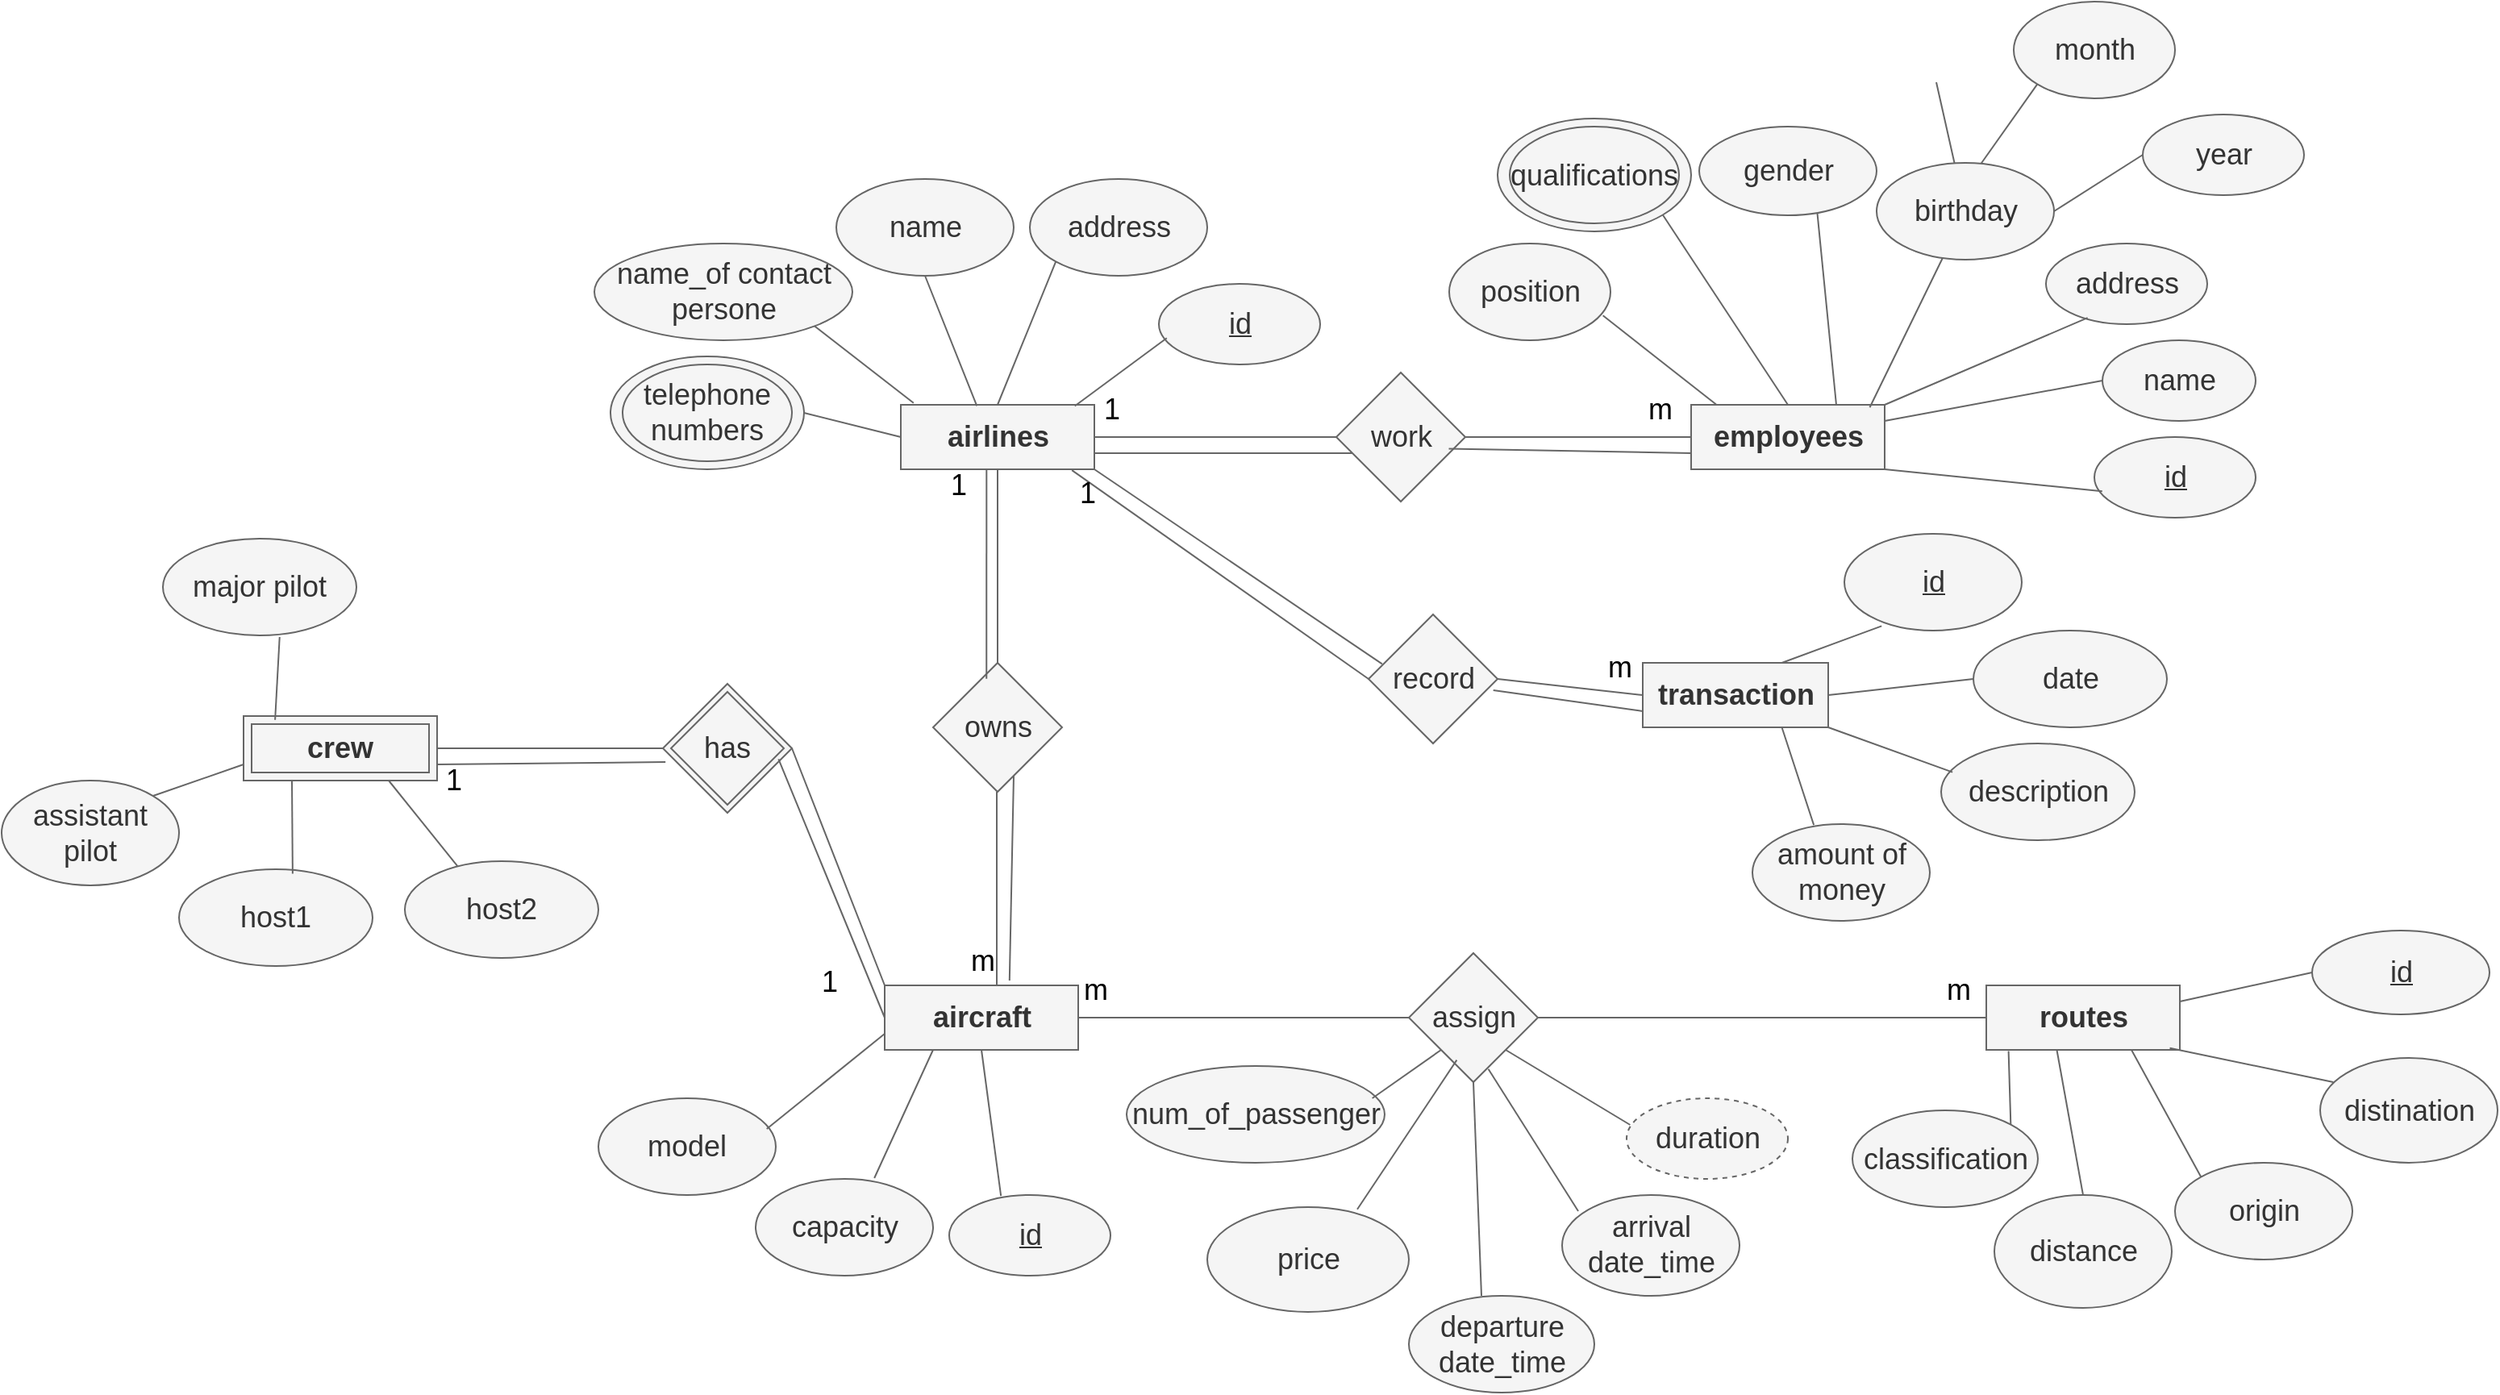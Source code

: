 <mxfile version="21.6.6" type="github">
  <diagram name="Page-1" id="HtAcLtHkczY1ligh3v8u">
    <mxGraphModel dx="792" dy="434" grid="1" gridSize="10" guides="1" tooltips="1" connect="1" arrows="1" fold="1" page="1" pageScale="1" pageWidth="850" pageHeight="1100" math="0" shadow="0">
      <root>
        <mxCell id="0" />
        <mxCell id="1" parent="0" />
        <mxCell id="fxuuurCv_EN5jlDv2_y5-1" value="&lt;b&gt;airlines&lt;/b&gt;" style="rounded=0;whiteSpace=wrap;html=1;fillColor=#f5f5f5;fontColor=#333333;strokeColor=#666666;fontSize=18;" vertex="1" parent="1">
          <mxGeometry x="927.5" y="410" width="120" height="40" as="geometry" />
        </mxCell>
        <mxCell id="fxuuurCv_EN5jlDv2_y5-2" value="&lt;u style=&quot;font-size: 18px;&quot;&gt;id&lt;/u&gt;" style="ellipse;whiteSpace=wrap;html=1;fillColor=#f5f5f5;fontColor=#333333;strokeColor=#666666;fontSize=18;" vertex="1" parent="1">
          <mxGeometry x="1087.5" y="335" width="100" height="50" as="geometry" />
        </mxCell>
        <mxCell id="fxuuurCv_EN5jlDv2_y5-3" value="name" style="ellipse;whiteSpace=wrap;html=1;fillColor=#f5f5f5;fontColor=#333333;strokeColor=#666666;fontSize=18;" vertex="1" parent="1">
          <mxGeometry x="887.5" y="270" width="110" height="60" as="geometry" />
        </mxCell>
        <mxCell id="fxuuurCv_EN5jlDv2_y5-4" value="address" style="ellipse;whiteSpace=wrap;html=1;fillColor=#f5f5f5;fontColor=#333333;strokeColor=#666666;fontSize=18;" vertex="1" parent="1">
          <mxGeometry x="1007.5" y="270" width="110" height="60" as="geometry" />
        </mxCell>
        <mxCell id="fxuuurCv_EN5jlDv2_y5-5" value="name_of contact persone" style="ellipse;whiteSpace=wrap;html=1;fillColor=#f5f5f5;fontColor=#333333;strokeColor=#666666;fontSize=18;" vertex="1" parent="1">
          <mxGeometry x="737.5" y="310" width="160" height="60" as="geometry" />
        </mxCell>
        <mxCell id="fxuuurCv_EN5jlDv2_y5-6" value="" style="ellipse;whiteSpace=wrap;html=1;fillColor=#f5f5f5;fontColor=#333333;strokeColor=#666666;fontSize=18;" vertex="1" parent="1">
          <mxGeometry x="747.5" y="380" width="120" height="70" as="geometry" />
        </mxCell>
        <mxCell id="fxuuurCv_EN5jlDv2_y5-7" value="telephone numbers" style="ellipse;whiteSpace=wrap;html=1;fillColor=#f5f5f5;fontColor=#333333;strokeColor=#666666;fontSize=18;" vertex="1" parent="1">
          <mxGeometry x="755" y="385" width="105" height="60" as="geometry" />
        </mxCell>
        <mxCell id="fxuuurCv_EN5jlDv2_y5-8" value="" style="endArrow=none;html=1;rounded=0;exitX=0.393;exitY=0.018;exitDx=0;exitDy=0;exitPerimeter=0;entryX=0.5;entryY=1;entryDx=0;entryDy=0;fillColor=#f5f5f5;strokeColor=#666666;fontSize=18;" edge="1" parent="1" source="fxuuurCv_EN5jlDv2_y5-1" target="fxuuurCv_EN5jlDv2_y5-3">
          <mxGeometry width="50" height="50" relative="1" as="geometry">
            <mxPoint x="887.5" y="380" as="sourcePoint" />
            <mxPoint x="937.5" y="330" as="targetPoint" />
          </mxGeometry>
        </mxCell>
        <mxCell id="fxuuurCv_EN5jlDv2_y5-9" value="" style="endArrow=none;html=1;rounded=0;exitX=0.066;exitY=-0.029;exitDx=0;exitDy=0;exitPerimeter=0;entryX=1;entryY=1;entryDx=0;entryDy=0;fillColor=#f5f5f5;strokeColor=#666666;fontSize=18;" edge="1" parent="1" source="fxuuurCv_EN5jlDv2_y5-1" target="fxuuurCv_EN5jlDv2_y5-5">
          <mxGeometry width="50" height="50" relative="1" as="geometry">
            <mxPoint x="847.5" y="420" as="sourcePoint" />
            <mxPoint x="897.5" y="370" as="targetPoint" />
          </mxGeometry>
        </mxCell>
        <mxCell id="fxuuurCv_EN5jlDv2_y5-10" value="" style="endArrow=none;html=1;rounded=0;exitX=0;exitY=0.5;exitDx=0;exitDy=0;entryX=1;entryY=0.5;entryDx=0;entryDy=0;fillColor=#f5f5f5;strokeColor=#666666;fontSize=18;" edge="1" parent="1" source="fxuuurCv_EN5jlDv2_y5-1" target="fxuuurCv_EN5jlDv2_y5-6">
          <mxGeometry width="50" height="50" relative="1" as="geometry">
            <mxPoint x="945.5" y="419" as="sourcePoint" />
            <mxPoint x="891.5" y="371" as="targetPoint" />
          </mxGeometry>
        </mxCell>
        <mxCell id="fxuuurCv_EN5jlDv2_y5-11" value="" style="endArrow=none;html=1;rounded=0;exitX=0.5;exitY=0;exitDx=0;exitDy=0;entryX=0;entryY=1;entryDx=0;entryDy=0;fillColor=#f5f5f5;strokeColor=#666666;fontSize=18;" edge="1" parent="1" source="fxuuurCv_EN5jlDv2_y5-1" target="fxuuurCv_EN5jlDv2_y5-4">
          <mxGeometry width="50" height="50" relative="1" as="geometry">
            <mxPoint x="955.5" y="429" as="sourcePoint" />
            <mxPoint x="1032.5" y="330" as="targetPoint" />
          </mxGeometry>
        </mxCell>
        <mxCell id="fxuuurCv_EN5jlDv2_y5-12" value="" style="endArrow=none;html=1;rounded=0;exitX=0.049;exitY=0.673;exitDx=0;exitDy=0;exitPerimeter=0;entryX=0.899;entryY=0.018;entryDx=0;entryDy=0;entryPerimeter=0;fillColor=#f5f5f5;strokeColor=#666666;fontSize=18;" edge="1" parent="1" source="fxuuurCv_EN5jlDv2_y5-2" target="fxuuurCv_EN5jlDv2_y5-1">
          <mxGeometry width="50" height="50" relative="1" as="geometry">
            <mxPoint x="965.5" y="439" as="sourcePoint" />
            <mxPoint x="911.5" y="391" as="targetPoint" />
          </mxGeometry>
        </mxCell>
        <mxCell id="fxuuurCv_EN5jlDv2_y5-13" value="&lt;b&gt;employees&lt;/b&gt;" style="rounded=0;whiteSpace=wrap;html=1;fillColor=#f5f5f5;fontColor=#333333;strokeColor=#666666;fontSize=18;" vertex="1" parent="1">
          <mxGeometry x="1417.5" y="410" width="120" height="40" as="geometry" />
        </mxCell>
        <mxCell id="fxuuurCv_EN5jlDv2_y5-14" value="&lt;u style=&quot;font-size: 18px;&quot;&gt;id&lt;/u&gt;" style="ellipse;whiteSpace=wrap;html=1;fillColor=#f5f5f5;fontColor=#333333;strokeColor=#666666;fontSize=18;" vertex="1" parent="1">
          <mxGeometry x="1667.5" y="430" width="100" height="50" as="geometry" />
        </mxCell>
        <mxCell id="fxuuurCv_EN5jlDv2_y5-15" value="name" style="ellipse;whiteSpace=wrap;html=1;fillColor=#f5f5f5;fontColor=#333333;strokeColor=#666666;fontSize=18;" vertex="1" parent="1">
          <mxGeometry x="1672.5" y="370" width="95" height="50" as="geometry" />
        </mxCell>
        <mxCell id="fxuuurCv_EN5jlDv2_y5-16" value="address" style="ellipse;whiteSpace=wrap;html=1;fillColor=#f5f5f5;fontColor=#333333;strokeColor=#666666;fontSize=18;" vertex="1" parent="1">
          <mxGeometry x="1637.5" y="310" width="100" height="50" as="geometry" />
        </mxCell>
        <mxCell id="fxuuurCv_EN5jlDv2_y5-17" value="birthday" style="ellipse;whiteSpace=wrap;html=1;fillColor=#f5f5f5;fontColor=#333333;strokeColor=#666666;fontSize=18;" vertex="1" parent="1">
          <mxGeometry x="1532.5" y="260" width="110" height="60" as="geometry" />
        </mxCell>
        <mxCell id="fxuuurCv_EN5jlDv2_y5-18" value="" style="ellipse;whiteSpace=wrap;html=1;fillColor=#f5f5f5;fontColor=#333333;strokeColor=#666666;fontSize=18;" vertex="1" parent="1">
          <mxGeometry x="1297.5" y="232.5" width="120" height="70" as="geometry" />
        </mxCell>
        <mxCell id="fxuuurCv_EN5jlDv2_y5-19" value="qualifications" style="ellipse;whiteSpace=wrap;html=1;fillColor=#f5f5f5;fontColor=#333333;strokeColor=#666666;fontSize=18;" vertex="1" parent="1">
          <mxGeometry x="1305" y="237.5" width="105" height="60" as="geometry" />
        </mxCell>
        <mxCell id="fxuuurCv_EN5jlDv2_y5-20" value="" style="endArrow=none;html=1;rounded=0;exitX=1;exitY=0.25;exitDx=0;exitDy=0;entryX=0;entryY=0.5;entryDx=0;entryDy=0;fillColor=#f5f5f5;strokeColor=#666666;fontSize=18;" edge="1" parent="1" source="fxuuurCv_EN5jlDv2_y5-13" target="fxuuurCv_EN5jlDv2_y5-15">
          <mxGeometry width="50" height="50" relative="1" as="geometry">
            <mxPoint x="1377.5" y="380" as="sourcePoint" />
            <mxPoint x="1427.5" y="330" as="targetPoint" />
          </mxGeometry>
        </mxCell>
        <mxCell id="fxuuurCv_EN5jlDv2_y5-21" value="" style="endArrow=none;html=1;rounded=0;exitX=0.923;exitY=0.041;exitDx=0;exitDy=0;exitPerimeter=0;fillColor=#f5f5f5;strokeColor=#666666;fontSize=18;" edge="1" parent="1" source="fxuuurCv_EN5jlDv2_y5-13" target="fxuuurCv_EN5jlDv2_y5-17">
          <mxGeometry width="50" height="50" relative="1" as="geometry">
            <mxPoint x="1337.5" y="420" as="sourcePoint" />
            <mxPoint x="1387.5" y="370" as="targetPoint" />
          </mxGeometry>
        </mxCell>
        <mxCell id="fxuuurCv_EN5jlDv2_y5-22" value="" style="endArrow=none;html=1;rounded=0;exitX=0.75;exitY=0;exitDx=0;exitDy=0;entryX=0.664;entryY=0.94;entryDx=0;entryDy=0;entryPerimeter=0;fillColor=#f5f5f5;strokeColor=#666666;fontSize=18;" edge="1" parent="1" source="fxuuurCv_EN5jlDv2_y5-13" target="fxuuurCv_EN5jlDv2_y5-27">
          <mxGeometry width="50" height="50" relative="1" as="geometry">
            <mxPoint x="1435.5" y="419" as="sourcePoint" />
            <mxPoint x="1381.5" y="371" as="targetPoint" />
          </mxGeometry>
        </mxCell>
        <mxCell id="fxuuurCv_EN5jlDv2_y5-23" value="" style="endArrow=none;html=1;rounded=0;exitX=1;exitY=0;exitDx=0;exitDy=0;entryX=0.258;entryY=0.922;entryDx=0;entryDy=0;entryPerimeter=0;fillColor=#f5f5f5;strokeColor=#666666;fontSize=18;" edge="1" parent="1" source="fxuuurCv_EN5jlDv2_y5-13" target="fxuuurCv_EN5jlDv2_y5-16">
          <mxGeometry width="50" height="50" relative="1" as="geometry">
            <mxPoint x="1445.5" y="429" as="sourcePoint" />
            <mxPoint x="1522.5" y="330" as="targetPoint" />
          </mxGeometry>
        </mxCell>
        <mxCell id="fxuuurCv_EN5jlDv2_y5-24" value="" style="endArrow=none;html=1;rounded=0;exitX=0.049;exitY=0.673;exitDx=0;exitDy=0;exitPerimeter=0;entryX=1;entryY=1;entryDx=0;entryDy=0;fillColor=#f5f5f5;strokeColor=#666666;fontSize=18;" edge="1" parent="1" source="fxuuurCv_EN5jlDv2_y5-14" target="fxuuurCv_EN5jlDv2_y5-13">
          <mxGeometry width="50" height="50" relative="1" as="geometry">
            <mxPoint x="1455.5" y="439" as="sourcePoint" />
            <mxPoint x="1401.5" y="391" as="targetPoint" />
          </mxGeometry>
        </mxCell>
        <mxCell id="fxuuurCv_EN5jlDv2_y5-25" value="month" style="ellipse;whiteSpace=wrap;html=1;fillColor=#f5f5f5;fontColor=#333333;strokeColor=#666666;fontSize=18;" vertex="1" parent="1">
          <mxGeometry x="1617.5" y="160" width="100" height="60" as="geometry" />
        </mxCell>
        <mxCell id="fxuuurCv_EN5jlDv2_y5-26" value="year" style="ellipse;whiteSpace=wrap;html=1;fillColor=#f5f5f5;fontColor=#333333;strokeColor=#666666;fontSize=18;" vertex="1" parent="1">
          <mxGeometry x="1697.5" y="230" width="100" height="50" as="geometry" />
        </mxCell>
        <mxCell id="fxuuurCv_EN5jlDv2_y5-27" value="gender" style="ellipse;whiteSpace=wrap;html=1;fillColor=#f5f5f5;fontColor=#333333;strokeColor=#666666;fontSize=18;" vertex="1" parent="1">
          <mxGeometry x="1422.5" y="237.5" width="110" height="55" as="geometry" />
        </mxCell>
        <mxCell id="fxuuurCv_EN5jlDv2_y5-28" value="position" style="ellipse;whiteSpace=wrap;html=1;fillColor=#f5f5f5;fontColor=#333333;strokeColor=#666666;fontSize=18;" vertex="1" parent="1">
          <mxGeometry x="1267.5" y="310" width="100" height="60" as="geometry" />
        </mxCell>
        <mxCell id="fxuuurCv_EN5jlDv2_y5-29" value="" style="endArrow=none;html=1;rounded=0;entryX=1;entryY=1;entryDx=0;entryDy=0;exitX=0.5;exitY=0;exitDx=0;exitDy=0;fillColor=#f5f5f5;strokeColor=#666666;fontSize=18;" edge="1" parent="1" source="fxuuurCv_EN5jlDv2_y5-13" target="fxuuurCv_EN5jlDv2_y5-18">
          <mxGeometry width="50" height="50" relative="1" as="geometry">
            <mxPoint x="1397.5" y="370" as="sourcePoint" />
            <mxPoint x="1447.5" y="320" as="targetPoint" />
          </mxGeometry>
        </mxCell>
        <mxCell id="fxuuurCv_EN5jlDv2_y5-30" value="" style="endArrow=none;html=1;rounded=0;exitX=0.129;exitY=-0.006;exitDx=0;exitDy=0;exitPerimeter=0;entryX=0.953;entryY=0.744;entryDx=0;entryDy=0;entryPerimeter=0;fillColor=#f5f5f5;strokeColor=#666666;fontSize=18;" edge="1" parent="1" source="fxuuurCv_EN5jlDv2_y5-13" target="fxuuurCv_EN5jlDv2_y5-28">
          <mxGeometry width="50" height="50" relative="1" as="geometry">
            <mxPoint x="1307.5" y="410" as="sourcePoint" />
            <mxPoint x="1357.5" y="360" as="targetPoint" />
          </mxGeometry>
        </mxCell>
        <mxCell id="fxuuurCv_EN5jlDv2_y5-31" value="" style="endArrow=none;html=1;rounded=0;entryX=0.626;entryY=1.006;entryDx=0;entryDy=0;entryPerimeter=0;fillColor=#f5f5f5;strokeColor=#666666;fontSize=18;" edge="1" parent="1" source="fxuuurCv_EN5jlDv2_y5-17">
          <mxGeometry width="50" height="50" relative="1" as="geometry">
            <mxPoint x="1497.5" y="280" as="sourcePoint" />
            <mxPoint x="1569.5" y="210" as="targetPoint" />
          </mxGeometry>
        </mxCell>
        <mxCell id="fxuuurCv_EN5jlDv2_y5-32" value="" style="endArrow=none;html=1;rounded=0;entryX=0;entryY=1;entryDx=0;entryDy=0;exitX=0.59;exitY=0.004;exitDx=0;exitDy=0;exitPerimeter=0;fillColor=#f5f5f5;strokeColor=#666666;fontSize=18;" edge="1" parent="1" source="fxuuurCv_EN5jlDv2_y5-17" target="fxuuurCv_EN5jlDv2_y5-25">
          <mxGeometry width="50" height="50" relative="1" as="geometry">
            <mxPoint x="1397.5" y="360" as="sourcePoint" />
            <mxPoint x="1447.5" y="310" as="targetPoint" />
          </mxGeometry>
        </mxCell>
        <mxCell id="fxuuurCv_EN5jlDv2_y5-33" value="" style="endArrow=none;html=1;rounded=0;exitX=1;exitY=0.5;exitDx=0;exitDy=0;entryX=0;entryY=0.5;entryDx=0;entryDy=0;fillColor=#f5f5f5;strokeColor=#666666;fontSize=18;" edge="1" parent="1" source="fxuuurCv_EN5jlDv2_y5-17" target="fxuuurCv_EN5jlDv2_y5-26">
          <mxGeometry width="50" height="50" relative="1" as="geometry">
            <mxPoint x="1637.5" y="340" as="sourcePoint" />
            <mxPoint x="1687.5" y="290" as="targetPoint" />
          </mxGeometry>
        </mxCell>
        <mxCell id="fxuuurCv_EN5jlDv2_y5-34" value="&lt;b&gt;aircraft&lt;/b&gt;" style="rounded=0;whiteSpace=wrap;html=1;fillColor=#f5f5f5;fontColor=#333333;strokeColor=#666666;fontSize=18;" vertex="1" parent="1">
          <mxGeometry x="917.5" y="770" width="120" height="40" as="geometry" />
        </mxCell>
        <mxCell id="fxuuurCv_EN5jlDv2_y5-35" value="&lt;u style=&quot;font-size: 18px;&quot;&gt;id&lt;/u&gt;" style="ellipse;whiteSpace=wrap;html=1;fillColor=#f5f5f5;fontColor=#333333;strokeColor=#666666;fontSize=18;" vertex="1" parent="1">
          <mxGeometry x="957.5" y="900" width="100" height="50" as="geometry" />
        </mxCell>
        <mxCell id="fxuuurCv_EN5jlDv2_y5-36" value="model" style="ellipse;whiteSpace=wrap;html=1;fillColor=#f5f5f5;fontColor=#333333;strokeColor=#666666;fontSize=18;" vertex="1" parent="1">
          <mxGeometry x="740" y="840" width="110" height="60" as="geometry" />
        </mxCell>
        <mxCell id="fxuuurCv_EN5jlDv2_y5-37" value="capacity" style="ellipse;whiteSpace=wrap;html=1;fillColor=#f5f5f5;fontColor=#333333;strokeColor=#666666;fontSize=18;" vertex="1" parent="1">
          <mxGeometry x="837.5" y="890" width="110" height="60" as="geometry" />
        </mxCell>
        <mxCell id="fxuuurCv_EN5jlDv2_y5-38" value="" style="endArrow=none;html=1;rounded=0;exitX=0;exitY=0.75;exitDx=0;exitDy=0;entryX=0.949;entryY=0.317;entryDx=0;entryDy=0;entryPerimeter=0;fillColor=#f5f5f5;strokeColor=#666666;fontSize=18;" edge="1" parent="1" source="fxuuurCv_EN5jlDv2_y5-34" target="fxuuurCv_EN5jlDv2_y5-36">
          <mxGeometry width="50" height="50" relative="1" as="geometry">
            <mxPoint x="862.5" y="740" as="sourcePoint" />
            <mxPoint x="912.5" y="690" as="targetPoint" />
          </mxGeometry>
        </mxCell>
        <mxCell id="fxuuurCv_EN5jlDv2_y5-39" value="" style="endArrow=none;html=1;rounded=0;exitX=0.25;exitY=1;exitDx=0;exitDy=0;entryX=0.669;entryY=-0.008;entryDx=0;entryDy=0;entryPerimeter=0;fillColor=#f5f5f5;strokeColor=#666666;fontSize=18;" edge="1" parent="1" source="fxuuurCv_EN5jlDv2_y5-34" target="fxuuurCv_EN5jlDv2_y5-37">
          <mxGeometry width="50" height="50" relative="1" as="geometry">
            <mxPoint x="930.5" y="789" as="sourcePoint" />
            <mxPoint x="1007.5" y="690" as="targetPoint" />
          </mxGeometry>
        </mxCell>
        <mxCell id="fxuuurCv_EN5jlDv2_y5-40" value="" style="endArrow=none;html=1;rounded=0;exitX=0.321;exitY=0.011;exitDx=0;exitDy=0;exitPerimeter=0;entryX=0.5;entryY=1;entryDx=0;entryDy=0;fillColor=#f5f5f5;strokeColor=#666666;fontSize=18;" edge="1" parent="1" source="fxuuurCv_EN5jlDv2_y5-35" target="fxuuurCv_EN5jlDv2_y5-34">
          <mxGeometry width="50" height="50" relative="1" as="geometry">
            <mxPoint x="940.5" y="799" as="sourcePoint" />
            <mxPoint x="886.5" y="751" as="targetPoint" />
          </mxGeometry>
        </mxCell>
        <mxCell id="fxuuurCv_EN5jlDv2_y5-41" value="owns" style="rhombus;whiteSpace=wrap;html=1;fillColor=#f5f5f5;fontColor=#333333;strokeColor=#666666;fontSize=18;" vertex="1" parent="1">
          <mxGeometry x="947.5" y="570" width="80" height="80" as="geometry" />
        </mxCell>
        <mxCell id="fxuuurCv_EN5jlDv2_y5-42" value="" style="endArrow=none;html=1;rounded=0;exitX=0.5;exitY=0;exitDx=0;exitDy=0;fillColor=#f5f5f5;strokeColor=#666666;fontSize=18;" edge="1" parent="1">
          <mxGeometry width="50" height="50" relative="1" as="geometry">
            <mxPoint x="987" y="770" as="sourcePoint" />
            <mxPoint x="987" y="650" as="targetPoint" />
          </mxGeometry>
        </mxCell>
        <mxCell id="fxuuurCv_EN5jlDv2_y5-43" value="m" style="text;html=1;align=center;verticalAlign=middle;resizable=0;points=[];autosize=1;fontSize=18;" vertex="1" parent="1">
          <mxGeometry x="957.5" y="735" width="40" height="40" as="geometry" />
        </mxCell>
        <mxCell id="fxuuurCv_EN5jlDv2_y5-44" value="" style="endArrow=none;html=1;rounded=0;exitX=0.5;exitY=0;exitDx=0;exitDy=0;entryX=0.5;entryY=1;entryDx=0;entryDy=0;fillColor=#f5f5f5;strokeColor=#666666;fontSize=18;" edge="1" parent="1" source="fxuuurCv_EN5jlDv2_y5-41" target="fxuuurCv_EN5jlDv2_y5-1">
          <mxGeometry width="50" height="50" relative="1" as="geometry">
            <mxPoint x="967.5" y="500" as="sourcePoint" />
            <mxPoint x="1017.5" y="450" as="targetPoint" />
          </mxGeometry>
        </mxCell>
        <mxCell id="fxuuurCv_EN5jlDv2_y5-45" value="" style="endArrow=none;html=1;rounded=0;entryX=0.443;entryY=1;entryDx=0;entryDy=0;entryPerimeter=0;exitX=0.414;exitY=0.123;exitDx=0;exitDy=0;exitPerimeter=0;fillColor=#f5f5f5;strokeColor=#666666;fontSize=18;" edge="1" parent="1" source="fxuuurCv_EN5jlDv2_y5-41" target="fxuuurCv_EN5jlDv2_y5-1">
          <mxGeometry width="50" height="50" relative="1" as="geometry">
            <mxPoint x="907.5" y="510" as="sourcePoint" />
            <mxPoint x="957.5" y="460" as="targetPoint" />
          </mxGeometry>
        </mxCell>
        <mxCell id="fxuuurCv_EN5jlDv2_y5-46" value="&lt;b&gt;routes&lt;/b&gt;" style="rounded=0;whiteSpace=wrap;html=1;fillColor=#f5f5f5;fontColor=#333333;strokeColor=#666666;fontSize=18;" vertex="1" parent="1">
          <mxGeometry x="1600.5" y="770" width="120" height="40" as="geometry" />
        </mxCell>
        <mxCell id="fxuuurCv_EN5jlDv2_y5-47" value="distination" style="ellipse;whiteSpace=wrap;html=1;fillColor=#f5f5f5;fontColor=#333333;strokeColor=#666666;fontSize=18;" vertex="1" parent="1">
          <mxGeometry x="1807.5" y="815" width="110" height="65" as="geometry" />
        </mxCell>
        <mxCell id="fxuuurCv_EN5jlDv2_y5-48" value="origin" style="ellipse;whiteSpace=wrap;html=1;fillColor=#f5f5f5;fontColor=#333333;strokeColor=#666666;fontSize=18;" vertex="1" parent="1">
          <mxGeometry x="1717.5" y="880" width="110" height="60" as="geometry" />
        </mxCell>
        <mxCell id="fxuuurCv_EN5jlDv2_y5-49" value="&lt;u style=&quot;font-size: 18px;&quot;&gt;id&lt;/u&gt;" style="ellipse;whiteSpace=wrap;html=1;fillColor=#f5f5f5;fontColor=#333333;strokeColor=#666666;fontSize=18;" vertex="1" parent="1">
          <mxGeometry x="1802.5" y="736" width="110" height="52" as="geometry" />
        </mxCell>
        <mxCell id="fxuuurCv_EN5jlDv2_y5-50" value="distance" style="ellipse;whiteSpace=wrap;html=1;fillColor=#f5f5f5;fontColor=#333333;strokeColor=#666666;fontSize=18;" vertex="1" parent="1">
          <mxGeometry x="1605.5" y="900" width="110" height="70" as="geometry" />
        </mxCell>
        <mxCell id="fxuuurCv_EN5jlDv2_y5-51" value="classification" style="ellipse;whiteSpace=wrap;html=1;fillColor=#f5f5f5;fontColor=#333333;strokeColor=#666666;fontSize=18;" vertex="1" parent="1">
          <mxGeometry x="1517.5" y="847.5" width="115" height="60" as="geometry" />
        </mxCell>
        <mxCell id="fxuuurCv_EN5jlDv2_y5-52" value="" style="endArrow=none;html=1;rounded=0;exitX=1;exitY=0;exitDx=0;exitDy=0;entryX=0.115;entryY=1.018;entryDx=0;entryDy=0;entryPerimeter=0;fillColor=#f5f5f5;strokeColor=#666666;fontSize=18;" edge="1" parent="1" source="fxuuurCv_EN5jlDv2_y5-51" target="fxuuurCv_EN5jlDv2_y5-46">
          <mxGeometry width="50" height="50" relative="1" as="geometry">
            <mxPoint x="1542.5" y="860" as="sourcePoint" />
            <mxPoint x="1592.5" y="810" as="targetPoint" />
          </mxGeometry>
        </mxCell>
        <mxCell id="fxuuurCv_EN5jlDv2_y5-53" value="" style="endArrow=none;html=1;rounded=0;entryX=0.364;entryY=0.994;entryDx=0;entryDy=0;entryPerimeter=0;exitX=0.5;exitY=0;exitDx=0;exitDy=0;fillColor=#f5f5f5;strokeColor=#666666;fontSize=18;" edge="1" parent="1" source="fxuuurCv_EN5jlDv2_y5-50" target="fxuuurCv_EN5jlDv2_y5-46">
          <mxGeometry width="50" height="50" relative="1" as="geometry">
            <mxPoint x="1622.5" y="880" as="sourcePoint" />
            <mxPoint x="1672.5" y="830" as="targetPoint" />
          </mxGeometry>
        </mxCell>
        <mxCell id="fxuuurCv_EN5jlDv2_y5-54" value="" style="endArrow=none;html=1;rounded=0;entryX=0.75;entryY=1;entryDx=0;entryDy=0;exitX=0;exitY=0;exitDx=0;exitDy=0;fillColor=#f5f5f5;strokeColor=#666666;fontSize=18;" edge="1" parent="1" source="fxuuurCv_EN5jlDv2_y5-48" target="fxuuurCv_EN5jlDv2_y5-46">
          <mxGeometry width="50" height="50" relative="1" as="geometry">
            <mxPoint x="1682.5" y="880" as="sourcePoint" />
            <mxPoint x="1732.5" y="830" as="targetPoint" />
          </mxGeometry>
        </mxCell>
        <mxCell id="fxuuurCv_EN5jlDv2_y5-55" value="" style="endArrow=none;html=1;rounded=0;exitX=0.074;exitY=0.231;exitDx=0;exitDy=0;exitPerimeter=0;entryX=0.948;entryY=0.971;entryDx=0;entryDy=0;entryPerimeter=0;fillColor=#f5f5f5;strokeColor=#666666;fontSize=18;" edge="1" parent="1" source="fxuuurCv_EN5jlDv2_y5-47" target="fxuuurCv_EN5jlDv2_y5-46">
          <mxGeometry width="50" height="50" relative="1" as="geometry">
            <mxPoint x="1672.5" y="860" as="sourcePoint" />
            <mxPoint x="1722.5" y="810" as="targetPoint" />
          </mxGeometry>
        </mxCell>
        <mxCell id="fxuuurCv_EN5jlDv2_y5-56" value="" style="endArrow=none;html=1;rounded=0;entryX=0;entryY=0.5;entryDx=0;entryDy=0;exitX=1;exitY=0.25;exitDx=0;exitDy=0;fillColor=#f5f5f5;strokeColor=#666666;fontSize=18;" edge="1" parent="1" source="fxuuurCv_EN5jlDv2_y5-46" target="fxuuurCv_EN5jlDv2_y5-49">
          <mxGeometry width="50" height="50" relative="1" as="geometry">
            <mxPoint x="1722.5" y="790" as="sourcePoint" />
            <mxPoint x="1802.5" y="796" as="targetPoint" />
          </mxGeometry>
        </mxCell>
        <mxCell id="fxuuurCv_EN5jlDv2_y5-57" value="assign" style="rhombus;whiteSpace=wrap;html=1;fillColor=#f5f5f5;fontColor=#333333;strokeColor=#666666;fontSize=18;" vertex="1" parent="1">
          <mxGeometry x="1242.5" y="750" width="80" height="80" as="geometry" />
        </mxCell>
        <mxCell id="fxuuurCv_EN5jlDv2_y5-58" value="" style="endArrow=none;html=1;rounded=0;entryX=0;entryY=0.5;entryDx=0;entryDy=0;exitX=1;exitY=0.5;exitDx=0;exitDy=0;fillColor=#f5f5f5;strokeColor=#666666;fontSize=18;" edge="1" parent="1" source="fxuuurCv_EN5jlDv2_y5-57" target="fxuuurCv_EN5jlDv2_y5-46">
          <mxGeometry width="50" height="50" relative="1" as="geometry">
            <mxPoint x="1107.5" y="750" as="sourcePoint" />
            <mxPoint x="1157.5" y="700" as="targetPoint" />
          </mxGeometry>
        </mxCell>
        <mxCell id="fxuuurCv_EN5jlDv2_y5-59" value="m" style="text;html=1;align=center;verticalAlign=middle;resizable=0;points=[];autosize=1;fontSize=18;" vertex="1" parent="1">
          <mxGeometry x="1562.5" y="753" width="40" height="40" as="geometry" />
        </mxCell>
        <mxCell id="fxuuurCv_EN5jlDv2_y5-60" value="" style="endArrow=none;html=1;rounded=0;exitX=1;exitY=0.5;exitDx=0;exitDy=0;entryX=0;entryY=0.5;entryDx=0;entryDy=0;fillColor=#f5f5f5;strokeColor=#666666;fontSize=18;" edge="1" parent="1" source="fxuuurCv_EN5jlDv2_y5-34" target="fxuuurCv_EN5jlDv2_y5-57">
          <mxGeometry width="50" height="50" relative="1" as="geometry">
            <mxPoint x="1097.5" y="840" as="sourcePoint" />
            <mxPoint x="1147.5" y="790" as="targetPoint" />
          </mxGeometry>
        </mxCell>
        <mxCell id="fxuuurCv_EN5jlDv2_y5-61" value="m" style="text;html=1;align=center;verticalAlign=middle;resizable=0;points=[];autosize=1;fontSize=18;" vertex="1" parent="1">
          <mxGeometry x="1027.5" y="753" width="40" height="40" as="geometry" />
        </mxCell>
        <mxCell id="fxuuurCv_EN5jlDv2_y5-62" value="num_of_passenger" style="ellipse;whiteSpace=wrap;html=1;fillColor=#f5f5f5;fontColor=#333333;strokeColor=#666666;fontSize=18;" vertex="1" parent="1">
          <mxGeometry x="1067.5" y="820" width="160" height="60" as="geometry" />
        </mxCell>
        <mxCell id="fxuuurCv_EN5jlDv2_y5-63" value="departure date_time" style="ellipse;whiteSpace=wrap;html=1;fillColor=#f5f5f5;fontColor=#333333;strokeColor=#666666;fontSize=18;" vertex="1" parent="1">
          <mxGeometry x="1242.5" y="962.5" width="115" height="60" as="geometry" />
        </mxCell>
        <mxCell id="fxuuurCv_EN5jlDv2_y5-64" value="price" style="ellipse;whiteSpace=wrap;html=1;fillColor=#f5f5f5;fontColor=#333333;strokeColor=#666666;fontSize=18;" vertex="1" parent="1">
          <mxGeometry x="1117.5" y="907.5" width="125" height="65" as="geometry" />
        </mxCell>
        <mxCell id="fxuuurCv_EN5jlDv2_y5-65" value="arrival date_time" style="ellipse;whiteSpace=wrap;html=1;fillColor=#f5f5f5;fontColor=#333333;strokeColor=#666666;fontSize=18;" vertex="1" parent="1">
          <mxGeometry x="1337.5" y="900" width="110" height="62.5" as="geometry" />
        </mxCell>
        <mxCell id="fxuuurCv_EN5jlDv2_y5-66" value="" style="endArrow=none;html=1;rounded=0;entryX=0;entryY=1;entryDx=0;entryDy=0;exitX=0.952;exitY=0.333;exitDx=0;exitDy=0;exitPerimeter=0;fillColor=#f5f5f5;strokeColor=#666666;fontSize=18;" edge="1" parent="1" source="fxuuurCv_EN5jlDv2_y5-62" target="fxuuurCv_EN5jlDv2_y5-57">
          <mxGeometry width="50" height="50" relative="1" as="geometry">
            <mxPoint x="1212.5" y="910" as="sourcePoint" />
            <mxPoint x="1283.211" y="860" as="targetPoint" />
          </mxGeometry>
        </mxCell>
        <mxCell id="fxuuurCv_EN5jlDv2_y5-67" value="" style="endArrow=none;html=1;rounded=0;entryX=0.371;entryY=0.829;entryDx=0;entryDy=0;exitX=0.744;exitY=0.021;exitDx=0;exitDy=0;exitPerimeter=0;entryPerimeter=0;fillColor=#f5f5f5;strokeColor=#666666;fontSize=18;" edge="1" parent="1" source="fxuuurCv_EN5jlDv2_y5-64" target="fxuuurCv_EN5jlDv2_y5-57">
          <mxGeometry width="50" height="50" relative="1" as="geometry">
            <mxPoint x="1217.5" y="860" as="sourcePoint" />
            <mxPoint x="1272.5" y="820" as="targetPoint" />
          </mxGeometry>
        </mxCell>
        <mxCell id="fxuuurCv_EN5jlDv2_y5-68" value="" style="endArrow=none;html=1;rounded=0;entryX=0.5;entryY=1;entryDx=0;entryDy=0;fillColor=#f5f5f5;strokeColor=#666666;fontSize=18;" edge="1" parent="1" target="fxuuurCv_EN5jlDv2_y5-57">
          <mxGeometry width="50" height="50" relative="1" as="geometry">
            <mxPoint x="1287.5" y="962.5" as="sourcePoint" />
            <mxPoint x="1287.5" y="832.5" as="targetPoint" />
          </mxGeometry>
        </mxCell>
        <mxCell id="fxuuurCv_EN5jlDv2_y5-69" value="" style="endArrow=none;html=1;rounded=0;entryX=0.616;entryY=0.899;entryDx=0;entryDy=0;exitX=0.091;exitY=0.16;exitDx=0;exitDy=0;exitPerimeter=0;entryPerimeter=0;fillColor=#f5f5f5;strokeColor=#666666;fontSize=18;" edge="1" parent="1" source="fxuuurCv_EN5jlDv2_y5-65" target="fxuuurCv_EN5jlDv2_y5-57">
          <mxGeometry width="50" height="50" relative="1" as="geometry">
            <mxPoint x="1237.5" y="880" as="sourcePoint" />
            <mxPoint x="1292.5" y="840" as="targetPoint" />
          </mxGeometry>
        </mxCell>
        <mxCell id="fxuuurCv_EN5jlDv2_y5-70" value="" style="endArrow=none;html=1;rounded=0;entryX=1;entryY=1;entryDx=0;entryDy=0;exitX=0.022;exitY=0.33;exitDx=0;exitDy=0;exitPerimeter=0;fillColor=#f5f5f5;strokeColor=#666666;fontSize=18;" edge="1" parent="1" source="fxuuurCv_EN5jlDv2_y5-110" target="fxuuurCv_EN5jlDv2_y5-57">
          <mxGeometry width="50" height="50" relative="1" as="geometry">
            <mxPoint x="1377.5" y="855" as="sourcePoint" />
            <mxPoint x="1302.5" y="850" as="targetPoint" />
          </mxGeometry>
        </mxCell>
        <mxCell id="fxuuurCv_EN5jlDv2_y5-71" value="" style="rounded=0;whiteSpace=wrap;html=1;fillColor=#f5f5f5;fontColor=#333333;strokeColor=#666666;fontSize=18;" vertex="1" parent="1">
          <mxGeometry x="520" y="603" width="120" height="40" as="geometry" />
        </mxCell>
        <mxCell id="fxuuurCv_EN5jlDv2_y5-72" value="&lt;b&gt;crew&lt;/b&gt;" style="rounded=0;whiteSpace=wrap;html=1;fillColor=#f5f5f5;fontColor=#333333;strokeColor=#666666;fontSize=18;" vertex="1" parent="1">
          <mxGeometry x="525" y="608" width="110" height="30" as="geometry" />
        </mxCell>
        <mxCell id="fxuuurCv_EN5jlDv2_y5-73" value="" style="rhombus;whiteSpace=wrap;html=1;fillColor=#f5f5f5;fontColor=#333333;strokeColor=#666666;fontSize=18;" vertex="1" parent="1">
          <mxGeometry x="780" y="583" width="80" height="80" as="geometry" />
        </mxCell>
        <mxCell id="fxuuurCv_EN5jlDv2_y5-74" value="" style="endArrow=none;html=1;rounded=0;exitX=1;exitY=0.5;exitDx=0;exitDy=0;entryX=0;entryY=0.5;entryDx=0;entryDy=0;fillColor=#f5f5f5;strokeColor=#666666;fontSize=18;" edge="1" parent="1" source="fxuuurCv_EN5jlDv2_y5-71" target="fxuuurCv_EN5jlDv2_y5-73">
          <mxGeometry width="50" height="50" relative="1" as="geometry">
            <mxPoint x="700" y="673" as="sourcePoint" />
            <mxPoint x="750" y="623" as="targetPoint" />
          </mxGeometry>
        </mxCell>
        <mxCell id="fxuuurCv_EN5jlDv2_y5-75" value="" style="endArrow=none;html=1;rounded=0;entryX=0;entryY=0;entryDx=0;entryDy=0;exitX=1;exitY=0.5;exitDx=0;exitDy=0;fillColor=#f5f5f5;strokeColor=#666666;fontSize=18;" edge="1" parent="1" source="fxuuurCv_EN5jlDv2_y5-73" target="fxuuurCv_EN5jlDv2_y5-34">
          <mxGeometry width="50" height="50" relative="1" as="geometry">
            <mxPoint x="657.5" y="870" as="sourcePoint" />
            <mxPoint x="707.5" y="820" as="targetPoint" />
          </mxGeometry>
        </mxCell>
        <mxCell id="fxuuurCv_EN5jlDv2_y5-76" value="major pilot" style="ellipse;whiteSpace=wrap;html=1;fillColor=#f5f5f5;fontColor=#333333;strokeColor=#666666;fontSize=18;" vertex="1" parent="1">
          <mxGeometry x="470" y="493" width="120" height="60" as="geometry" />
        </mxCell>
        <mxCell id="fxuuurCv_EN5jlDv2_y5-77" value="assistant pilot" style="ellipse;whiteSpace=wrap;html=1;fillColor=#f5f5f5;fontColor=#333333;strokeColor=#666666;fontSize=18;" vertex="1" parent="1">
          <mxGeometry x="370" y="643" width="110" height="65" as="geometry" />
        </mxCell>
        <mxCell id="fxuuurCv_EN5jlDv2_y5-78" value="host1" style="ellipse;whiteSpace=wrap;html=1;fillColor=#f5f5f5;fontColor=#333333;strokeColor=#666666;fontSize=18;" vertex="1" parent="1">
          <mxGeometry x="480" y="698" width="120" height="60" as="geometry" />
        </mxCell>
        <mxCell id="fxuuurCv_EN5jlDv2_y5-79" value="" style="endArrow=none;html=1;rounded=0;exitX=1;exitY=0.75;exitDx=0;exitDy=0;entryX=0.02;entryY=0.607;entryDx=0;entryDy=0;entryPerimeter=0;fillColor=#f5f5f5;strokeColor=#666666;fontSize=18;" edge="1" parent="1" source="fxuuurCv_EN5jlDv2_y5-71" target="fxuuurCv_EN5jlDv2_y5-73">
          <mxGeometry width="50" height="50" relative="1" as="geometry">
            <mxPoint x="660" y="703" as="sourcePoint" />
            <mxPoint x="710" y="653" as="targetPoint" />
          </mxGeometry>
        </mxCell>
        <mxCell id="fxuuurCv_EN5jlDv2_y5-80" value="1" style="text;html=1;align=center;verticalAlign=middle;resizable=0;points=[];autosize=1;fontSize=18;" vertex="1" parent="1">
          <mxGeometry x="867.5" y="748" width="30" height="40" as="geometry" />
        </mxCell>
        <mxCell id="fxuuurCv_EN5jlDv2_y5-81" value="1" style="text;html=1;align=center;verticalAlign=middle;resizable=0;points=[];autosize=1;fontSize=18;" vertex="1" parent="1">
          <mxGeometry x="635" y="623" width="30" height="40" as="geometry" />
        </mxCell>
        <mxCell id="fxuuurCv_EN5jlDv2_y5-82" value="" style="endArrow=none;html=1;rounded=0;exitX=1;exitY=0;exitDx=0;exitDy=0;entryX=0;entryY=0.75;entryDx=0;entryDy=0;fillColor=#f5f5f5;strokeColor=#666666;fontSize=18;" edge="1" parent="1" source="fxuuurCv_EN5jlDv2_y5-77" target="fxuuurCv_EN5jlDv2_y5-71">
          <mxGeometry width="50" height="50" relative="1" as="geometry">
            <mxPoint x="500" y="613" as="sourcePoint" />
            <mxPoint x="550" y="563" as="targetPoint" />
          </mxGeometry>
        </mxCell>
        <mxCell id="fxuuurCv_EN5jlDv2_y5-83" value="" style="endArrow=none;html=1;rounded=0;exitX=0.587;exitY=0.045;exitDx=0;exitDy=0;exitPerimeter=0;entryX=0.25;entryY=1;entryDx=0;entryDy=0;fillColor=#f5f5f5;strokeColor=#666666;fontSize=18;" edge="1" parent="1" source="fxuuurCv_EN5jlDv2_y5-78" target="fxuuurCv_EN5jlDv2_y5-71">
          <mxGeometry width="50" height="50" relative="1" as="geometry">
            <mxPoint x="540" y="713" as="sourcePoint" />
            <mxPoint x="590" y="663" as="targetPoint" />
          </mxGeometry>
        </mxCell>
        <mxCell id="fxuuurCv_EN5jlDv2_y5-84" value="" style="endArrow=none;html=1;rounded=0;entryX=0.603;entryY=1.017;entryDx=0;entryDy=0;entryPerimeter=0;exitX=0.163;exitY=0.06;exitDx=0;exitDy=0;exitPerimeter=0;fillColor=#f5f5f5;strokeColor=#666666;fontSize=18;" edge="1" parent="1" source="fxuuurCv_EN5jlDv2_y5-71" target="fxuuurCv_EN5jlDv2_y5-76">
          <mxGeometry width="50" height="50" relative="1" as="geometry">
            <mxPoint x="520" y="593" as="sourcePoint" />
            <mxPoint x="570" y="543" as="targetPoint" />
          </mxGeometry>
        </mxCell>
        <mxCell id="fxuuurCv_EN5jlDv2_y5-85" value="work" style="rhombus;whiteSpace=wrap;html=1;fillColor=#f5f5f5;fontColor=#333333;strokeColor=#666666;fontSize=18;" vertex="1" parent="1">
          <mxGeometry x="1197.5" y="390" width="80" height="80" as="geometry" />
        </mxCell>
        <mxCell id="fxuuurCv_EN5jlDv2_y5-86" value="" style="endArrow=none;html=1;rounded=0;exitX=1;exitY=0.5;exitDx=0;exitDy=0;entryX=0;entryY=0.5;entryDx=0;entryDy=0;fillColor=#f5f5f5;strokeColor=#666666;fontSize=18;" edge="1" parent="1" source="fxuuurCv_EN5jlDv2_y5-1" target="fxuuurCv_EN5jlDv2_y5-85">
          <mxGeometry width="50" height="50" relative="1" as="geometry">
            <mxPoint x="1147.5" y="520" as="sourcePoint" />
            <mxPoint x="1197.5" y="470" as="targetPoint" />
          </mxGeometry>
        </mxCell>
        <mxCell id="fxuuurCv_EN5jlDv2_y5-87" value="" style="endArrow=none;html=1;rounded=0;exitX=1;exitY=0.5;exitDx=0;exitDy=0;entryX=0;entryY=0.5;entryDx=0;entryDy=0;fillColor=#f5f5f5;strokeColor=#666666;fontSize=18;" edge="1" parent="1" source="fxuuurCv_EN5jlDv2_y5-85" target="fxuuurCv_EN5jlDv2_y5-13">
          <mxGeometry width="50" height="50" relative="1" as="geometry">
            <mxPoint x="1317.5" y="480" as="sourcePoint" />
            <mxPoint x="1367.5" y="430" as="targetPoint" />
          </mxGeometry>
        </mxCell>
        <mxCell id="fxuuurCv_EN5jlDv2_y5-88" value="m" style="text;html=1;align=center;verticalAlign=middle;resizable=0;points=[];autosize=1;fontSize=18;" vertex="1" parent="1">
          <mxGeometry x="1377.5" y="393" width="40" height="40" as="geometry" />
        </mxCell>
        <mxCell id="fxuuurCv_EN5jlDv2_y5-89" value="1" style="text;html=1;align=center;verticalAlign=middle;resizable=0;points=[];autosize=1;fontSize=18;" vertex="1" parent="1">
          <mxGeometry x="1042.5" y="393" width="30" height="40" as="geometry" />
        </mxCell>
        <mxCell id="fxuuurCv_EN5jlDv2_y5-90" value="&lt;b&gt;transaction&lt;/b&gt;" style="rounded=0;whiteSpace=wrap;html=1;fillColor=#f5f5f5;fontColor=#333333;strokeColor=#666666;fontSize=18;" vertex="1" parent="1">
          <mxGeometry x="1387.5" y="570" width="115" height="40" as="geometry" />
        </mxCell>
        <mxCell id="fxuuurCv_EN5jlDv2_y5-91" value="&lt;u style=&quot;font-size: 18px;&quot;&gt;id&lt;/u&gt;" style="ellipse;whiteSpace=wrap;html=1;fillColor=#f5f5f5;fontColor=#333333;strokeColor=#666666;fontSize=18;" vertex="1" parent="1">
          <mxGeometry x="1512.5" y="490" width="110" height="60" as="geometry" />
        </mxCell>
        <mxCell id="fxuuurCv_EN5jlDv2_y5-92" value="date" style="ellipse;whiteSpace=wrap;html=1;fillColor=#f5f5f5;fontColor=#333333;strokeColor=#666666;fontSize=18;" vertex="1" parent="1">
          <mxGeometry x="1592.5" y="550" width="120" height="60" as="geometry" />
        </mxCell>
        <mxCell id="fxuuurCv_EN5jlDv2_y5-93" value="description" style="ellipse;whiteSpace=wrap;html=1;fillColor=#f5f5f5;fontColor=#333333;strokeColor=#666666;fontSize=18;" vertex="1" parent="1">
          <mxGeometry x="1572.5" y="620" width="120" height="60" as="geometry" />
        </mxCell>
        <mxCell id="fxuuurCv_EN5jlDv2_y5-94" value="amount of money" style="ellipse;whiteSpace=wrap;html=1;fillColor=#f5f5f5;fontColor=#333333;strokeColor=#666666;fontSize=18;" vertex="1" parent="1">
          <mxGeometry x="1455.5" y="670" width="110" height="60" as="geometry" />
        </mxCell>
        <mxCell id="fxuuurCv_EN5jlDv2_y5-95" value="record" style="rhombus;whiteSpace=wrap;html=1;fillColor=#f5f5f5;fontColor=#333333;strokeColor=#666666;fontSize=18;" vertex="1" parent="1">
          <mxGeometry x="1217.5" y="540" width="80" height="80" as="geometry" />
        </mxCell>
        <mxCell id="fxuuurCv_EN5jlDv2_y5-96" value="" style="endArrow=none;html=1;rounded=0;entryX=0.884;entryY=1.014;entryDx=0;entryDy=0;exitX=0;exitY=0.5;exitDx=0;exitDy=0;entryPerimeter=0;fillColor=#f5f5f5;strokeColor=#666666;fontSize=18;" edge="1" parent="1" source="fxuuurCv_EN5jlDv2_y5-95" target="fxuuurCv_EN5jlDv2_y5-1">
          <mxGeometry width="50" height="50" relative="1" as="geometry">
            <mxPoint x="1067.5" y="550" as="sourcePoint" />
            <mxPoint x="1117.5" y="500" as="targetPoint" />
          </mxGeometry>
        </mxCell>
        <mxCell id="fxuuurCv_EN5jlDv2_y5-97" value="" style="endArrow=none;html=1;rounded=0;exitX=1;exitY=0.5;exitDx=0;exitDy=0;entryX=0;entryY=0.5;entryDx=0;entryDy=0;fillColor=#f5f5f5;strokeColor=#666666;fontSize=18;" edge="1" parent="1" source="fxuuurCv_EN5jlDv2_y5-95" target="fxuuurCv_EN5jlDv2_y5-90">
          <mxGeometry width="50" height="50" relative="1" as="geometry">
            <mxPoint x="1367.5" y="620" as="sourcePoint" />
            <mxPoint x="1417.5" y="570" as="targetPoint" />
          </mxGeometry>
        </mxCell>
        <mxCell id="fxuuurCv_EN5jlDv2_y5-98" value="" style="endArrow=none;html=1;rounded=0;exitX=0.967;exitY=0.588;exitDx=0;exitDy=0;entryX=0;entryY=0.75;entryDx=0;entryDy=0;exitPerimeter=0;fillColor=#f5f5f5;strokeColor=#666666;fontSize=18;" edge="1" parent="1" source="fxuuurCv_EN5jlDv2_y5-95" target="fxuuurCv_EN5jlDv2_y5-90">
          <mxGeometry width="50" height="50" relative="1" as="geometry">
            <mxPoint x="1317.5" y="580" as="sourcePoint" />
            <mxPoint x="1527.5" y="600" as="targetPoint" />
          </mxGeometry>
        </mxCell>
        <mxCell id="fxuuurCv_EN5jlDv2_y5-99" value="m" style="text;html=1;align=center;verticalAlign=middle;resizable=0;points=[];autosize=1;fontSize=18;" vertex="1" parent="1">
          <mxGeometry x="1352.5" y="553" width="40" height="40" as="geometry" />
        </mxCell>
        <mxCell id="fxuuurCv_EN5jlDv2_y5-100" value="1" style="text;html=1;align=center;verticalAlign=middle;resizable=0;points=[];autosize=1;fontSize=18;" vertex="1" parent="1">
          <mxGeometry x="1027.5" y="445" width="30" height="40" as="geometry" />
        </mxCell>
        <mxCell id="fxuuurCv_EN5jlDv2_y5-101" value="" style="endArrow=none;html=1;rounded=0;exitX=0.75;exitY=0;exitDx=0;exitDy=0;entryX=0.21;entryY=0.953;entryDx=0;entryDy=0;entryPerimeter=0;fillColor=#f5f5f5;strokeColor=#666666;fontSize=18;" edge="1" parent="1" source="fxuuurCv_EN5jlDv2_y5-90" target="fxuuurCv_EN5jlDv2_y5-91">
          <mxGeometry width="50" height="50" relative="1" as="geometry">
            <mxPoint x="1512.5" y="610" as="sourcePoint" />
            <mxPoint x="1562.5" y="560" as="targetPoint" />
          </mxGeometry>
        </mxCell>
        <mxCell id="fxuuurCv_EN5jlDv2_y5-102" value="" style="endArrow=none;html=1;rounded=0;exitX=1;exitY=0.5;exitDx=0;exitDy=0;entryX=0;entryY=0.5;entryDx=0;entryDy=0;fillColor=#f5f5f5;strokeColor=#666666;fontSize=18;" edge="1" parent="1" source="fxuuurCv_EN5jlDv2_y5-90" target="fxuuurCv_EN5jlDv2_y5-92">
          <mxGeometry width="50" height="50" relative="1" as="geometry">
            <mxPoint x="1552.5" y="640" as="sourcePoint" />
            <mxPoint x="1602.5" y="590" as="targetPoint" />
          </mxGeometry>
        </mxCell>
        <mxCell id="fxuuurCv_EN5jlDv2_y5-103" value="" style="endArrow=none;html=1;rounded=0;exitX=1;exitY=1;exitDx=0;exitDy=0;entryX=0.059;entryY=0.297;entryDx=0;entryDy=0;entryPerimeter=0;fillColor=#f5f5f5;strokeColor=#666666;fontSize=18;" edge="1" parent="1" source="fxuuurCv_EN5jlDv2_y5-90" target="fxuuurCv_EN5jlDv2_y5-93">
          <mxGeometry width="50" height="50" relative="1" as="geometry">
            <mxPoint x="1512.5" y="600" as="sourcePoint" />
            <mxPoint x="1602.5" y="590" as="targetPoint" />
          </mxGeometry>
        </mxCell>
        <mxCell id="fxuuurCv_EN5jlDv2_y5-104" value="" style="endArrow=none;html=1;rounded=0;exitX=0.75;exitY=1;exitDx=0;exitDy=0;entryX=0.346;entryY=0.009;entryDx=0;entryDy=0;entryPerimeter=0;fillColor=#f5f5f5;strokeColor=#666666;fontSize=18;" edge="1" parent="1" source="fxuuurCv_EN5jlDv2_y5-90" target="fxuuurCv_EN5jlDv2_y5-94">
          <mxGeometry width="50" height="50" relative="1" as="geometry">
            <mxPoint x="1522.5" y="610" as="sourcePoint" />
            <mxPoint x="1612.5" y="600" as="targetPoint" />
          </mxGeometry>
        </mxCell>
        <mxCell id="fxuuurCv_EN5jlDv2_y5-105" value="" style="endArrow=none;html=1;rounded=0;exitX=0.896;exitY=0.584;exitDx=0;exitDy=0;exitPerimeter=0;entryX=0;entryY=0.5;entryDx=0;entryDy=0;fillColor=#f5f5f5;strokeColor=#666666;fontSize=18;" edge="1" parent="1" source="fxuuurCv_EN5jlDv2_y5-73" target="fxuuurCv_EN5jlDv2_y5-34">
          <mxGeometry width="50" height="50" relative="1" as="geometry">
            <mxPoint x="787.5" y="790" as="sourcePoint" />
            <mxPoint x="917.5" y="797" as="targetPoint" />
          </mxGeometry>
        </mxCell>
        <mxCell id="fxuuurCv_EN5jlDv2_y5-106" value="1" style="text;html=1;align=center;verticalAlign=middle;resizable=0;points=[];autosize=1;fontSize=18;" vertex="1" parent="1">
          <mxGeometry x="947.5" y="440" width="30" height="40" as="geometry" />
        </mxCell>
        <mxCell id="fxuuurCv_EN5jlDv2_y5-107" value="" style="endArrow=none;html=1;rounded=0;exitX=0.872;exitY=0.59;exitDx=0;exitDy=0;exitPerimeter=0;entryX=0;entryY=0.75;entryDx=0;entryDy=0;fillColor=#f5f5f5;strokeColor=#666666;fontSize=18;" edge="1" parent="1" source="fxuuurCv_EN5jlDv2_y5-85" target="fxuuurCv_EN5jlDv2_y5-13">
          <mxGeometry width="50" height="50" relative="1" as="geometry">
            <mxPoint x="1307.5" y="490" as="sourcePoint" />
            <mxPoint x="1357.5" y="440" as="targetPoint" />
          </mxGeometry>
        </mxCell>
        <mxCell id="fxuuurCv_EN5jlDv2_y5-108" value="host2" style="ellipse;whiteSpace=wrap;html=1;fillColor=#f5f5f5;fontColor=#333333;strokeColor=#666666;fontSize=18;" vertex="1" parent="1">
          <mxGeometry x="620" y="693" width="120" height="60" as="geometry" />
        </mxCell>
        <mxCell id="fxuuurCv_EN5jlDv2_y5-109" value="" style="endArrow=none;html=1;rounded=0;entryX=0.75;entryY=1;entryDx=0;entryDy=0;exitX=0.272;exitY=0.051;exitDx=0;exitDy=0;exitPerimeter=0;fillColor=#f5f5f5;strokeColor=#666666;fontSize=18;" edge="1" parent="1" source="fxuuurCv_EN5jlDv2_y5-108" target="fxuuurCv_EN5jlDv2_y5-71">
          <mxGeometry width="50" height="50" relative="1" as="geometry">
            <mxPoint x="570" y="723" as="sourcePoint" />
            <mxPoint x="620" y="673" as="targetPoint" />
          </mxGeometry>
        </mxCell>
        <mxCell id="fxuuurCv_EN5jlDv2_y5-110" value="duration" style="ellipse;whiteSpace=wrap;html=1;align=center;dashed=1;fillColor=#f5f5f5;fontColor=#333333;strokeColor=#666666;fontSize=18;" vertex="1" parent="1">
          <mxGeometry x="1377.5" y="840" width="100" height="50" as="geometry" />
        </mxCell>
        <mxCell id="fxuuurCv_EN5jlDv2_y5-111" value="has" style="rhombus;whiteSpace=wrap;html=1;fillColor=#f5f5f5;fontColor=#333333;strokeColor=#666666;fontSize=18;" vertex="1" parent="1">
          <mxGeometry x="785" y="588" width="70" height="70" as="geometry" />
        </mxCell>
        <mxCell id="fxuuurCv_EN5jlDv2_y5-112" value="" style="endArrow=none;html=1;rounded=0;exitX=1;exitY=0.75;exitDx=0;exitDy=0;fillColor=#f5f5f5;strokeColor=#666666;fontSize=18;" edge="1" parent="1" source="fxuuurCv_EN5jlDv2_y5-1">
          <mxGeometry width="50" height="50" relative="1" as="geometry">
            <mxPoint x="1137.5" y="520" as="sourcePoint" />
            <mxPoint x="1207.5" y="440" as="targetPoint" />
          </mxGeometry>
        </mxCell>
        <mxCell id="fxuuurCv_EN5jlDv2_y5-113" value="" style="endArrow=none;html=1;rounded=0;exitX=0.645;exitY=-0.075;exitDx=0;exitDy=0;exitPerimeter=0;fillColor=#f5f5f5;strokeColor=#666666;fontSize=18;" edge="1" parent="1" source="fxuuurCv_EN5jlDv2_y5-34">
          <mxGeometry width="50" height="50" relative="1" as="geometry">
            <mxPoint x="947.5" y="690" as="sourcePoint" />
            <mxPoint x="997.5" y="640" as="targetPoint" />
          </mxGeometry>
        </mxCell>
        <mxCell id="fxuuurCv_EN5jlDv2_y5-114" value="" style="endArrow=none;html=1;rounded=0;entryX=1;entryY=1;entryDx=0;entryDy=0;exitX=0.105;exitY=0.384;exitDx=0;exitDy=0;exitPerimeter=0;fillColor=#f5f5f5;strokeColor=#666666;fontSize=18;" edge="1" parent="1" source="fxuuurCv_EN5jlDv2_y5-95" target="fxuuurCv_EN5jlDv2_y5-1">
          <mxGeometry width="50" height="50" relative="1" as="geometry">
            <mxPoint x="1217.5" y="570" as="sourcePoint" />
            <mxPoint x="1057.5" y="450" as="targetPoint" />
          </mxGeometry>
        </mxCell>
      </root>
    </mxGraphModel>
  </diagram>
</mxfile>
